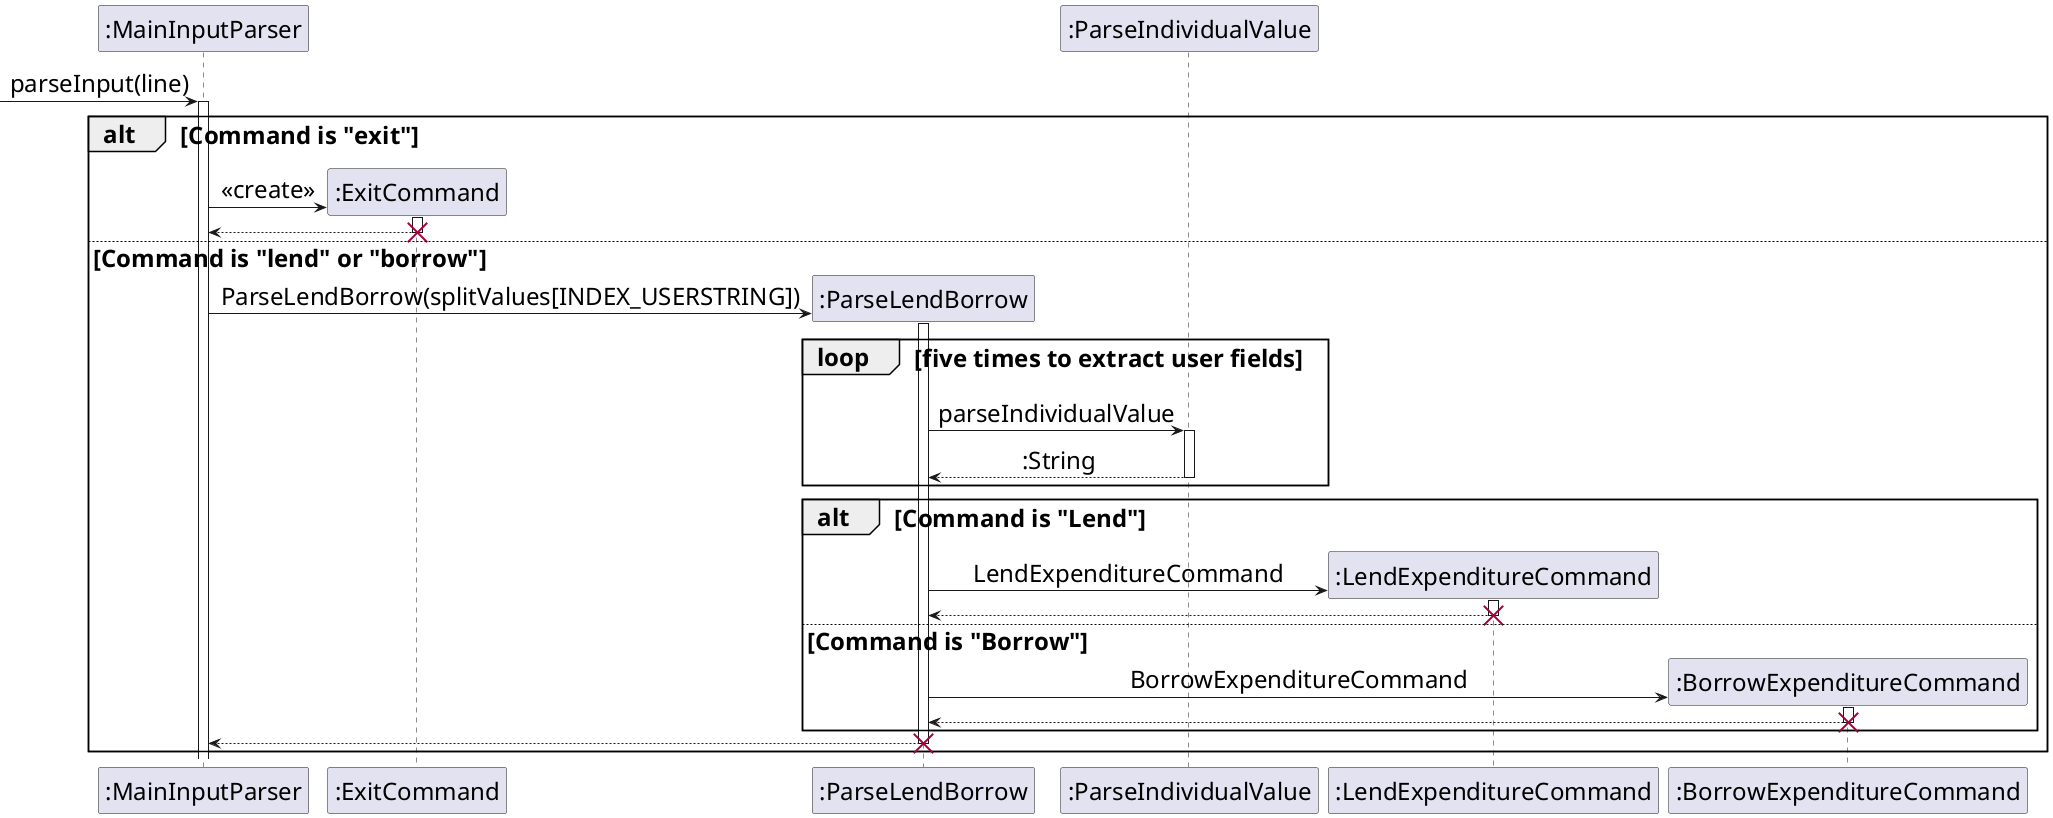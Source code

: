 @startuml
!define AWSPUML https://cdn.rawgit.com/Willibaur/PlantUML_AWS/07362bc9/
skinparam defaultTextAlignment center
!define ICONURLAWSPUML https://raw.githubusercontent.com/Willibaur/PlantUML_AWS/07362bc9/
!define AWSPUML_SPRITESURL https://raw.githubusercontent.com/rabelenda/cicon-plantuml-sprites/v2.0/
!define AWSPUML_NOBORDER
skinparam defaultFontSize 24

participant ":MainInputParser" as MainInputParser
-> MainInputParser: parseInput(line)
activate MainInputParser

participant ":ExitCommand" as ExitCommand
alt Command is "exit"
MainInputParser->ExitCommand** : <<create>>
activate ExitCommand
return
deactivate ExitCommand
destroy ExitCommand

else Command is "lend" or "borrow"
participant ":ParseLendBorrow" as ParseLendBorrow
MainInputParser->ParseLendBorrow** : ParseLendBorrow(splitValues[INDEX_USERSTRING])
activate ParseLendBorrow
loop five times to extract user fields
participant ":ParseIndividualValue" as ParseIndividualValue
ParseLendBorrow->ParseIndividualValue : parseIndividualValue
activate ParseIndividualValue
return :String
deactivate ParseIndividualValue
end
alt Command is "Lend"
participant ":LendExpenditureCommand" as LendExpenditureCommand
ParseLendBorrow->LendExpenditureCommand** : LendExpenditureCommand
activate LendExpenditureCommand
return
deactivate LendExpenditureCommand
destroy LendExpenditureCommand
else Command is "Borrow"
participant ":BorrowExpenditureCommand" as BorrowExpenditureCommand
ParseLendBorrow-> BorrowExpenditureCommand** : BorrowExpenditureCommand
activate BorrowExpenditureCommand
return
deactivate BorrowExpenditureCommand
destroy BorrowExpenditureCommand
end
ParseLendBorrow --> MainInputParser
destroy ParseLendBorrow
end
@enduml